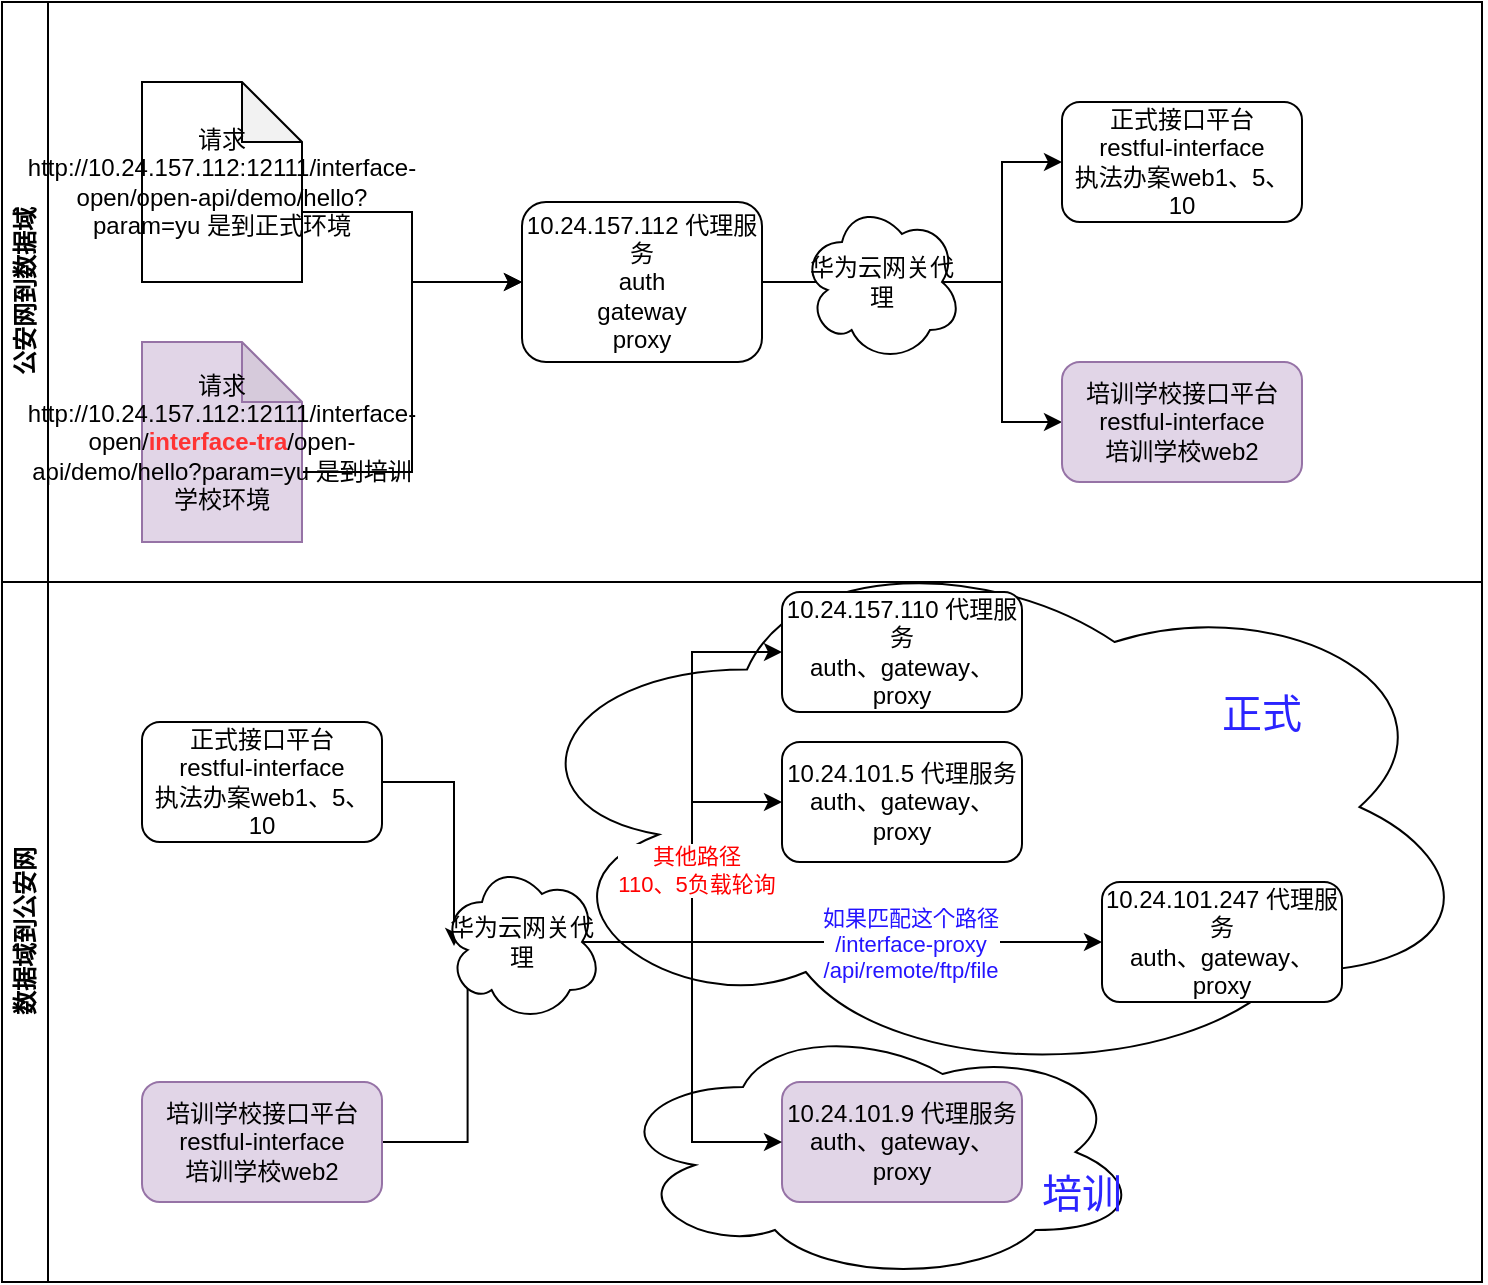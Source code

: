 <mxfile version="21.6.1" type="github">
  <diagram name="第 1 页" id="O-Jhzu-0nHvB-84oUUoi">
    <mxGraphModel dx="1195" dy="617" grid="1" gridSize="10" guides="1" tooltips="1" connect="1" arrows="1" fold="1" page="1" pageScale="1" pageWidth="827" pageHeight="1169" math="0" shadow="0">
      <root>
        <mxCell id="0" />
        <mxCell id="1" parent="0" />
        <mxCell id="-wAlXCzDXkSY3gVBRplQ-1" value="公安网到数据域" style="swimlane;horizontal=0;whiteSpace=wrap;html=1;startSize=23;movable=0;resizable=0;rotatable=0;deletable=0;editable=0;locked=1;connectable=0;" vertex="1" parent="1">
          <mxGeometry x="50" y="230" width="740" height="290" as="geometry" />
        </mxCell>
        <mxCell id="-wAlXCzDXkSY3gVBRplQ-9" style="edgeStyle=orthogonalEdgeStyle;rounded=0;orthogonalLoop=1;jettySize=auto;html=1;exitX=1;exitY=0.5;exitDx=0;exitDy=0;entryX=0;entryY=0.5;entryDx=0;entryDy=0;" edge="1" parent="-wAlXCzDXkSY3gVBRplQ-1" source="-wAlXCzDXkSY3gVBRplQ-3" target="-wAlXCzDXkSY3gVBRplQ-4">
          <mxGeometry relative="1" as="geometry">
            <Array as="points">
              <mxPoint x="500" y="140" />
              <mxPoint x="500" y="80" />
            </Array>
          </mxGeometry>
        </mxCell>
        <mxCell id="-wAlXCzDXkSY3gVBRplQ-10" style="edgeStyle=orthogonalEdgeStyle;rounded=0;orthogonalLoop=1;jettySize=auto;html=1;exitX=1;exitY=0.5;exitDx=0;exitDy=0;entryX=0;entryY=0.5;entryDx=0;entryDy=0;" edge="1" parent="-wAlXCzDXkSY3gVBRplQ-1" source="-wAlXCzDXkSY3gVBRplQ-21" target="-wAlXCzDXkSY3gVBRplQ-5">
          <mxGeometry relative="1" as="geometry">
            <Array as="points">
              <mxPoint x="500" y="140" />
              <mxPoint x="500" y="210" />
            </Array>
          </mxGeometry>
        </mxCell>
        <mxCell id="-wAlXCzDXkSY3gVBRplQ-3" value="10.24.157.112 代理服务&lt;br&gt;auth&lt;br&gt;gateway&lt;br&gt;proxy" style="rounded=1;whiteSpace=wrap;html=1;" vertex="1" parent="-wAlXCzDXkSY3gVBRplQ-1">
          <mxGeometry x="260" y="100" width="120" height="80" as="geometry" />
        </mxCell>
        <mxCell id="-wAlXCzDXkSY3gVBRplQ-4" value="正式接口平台&lt;br&gt;restful-interface&lt;br&gt;执法办案web1、5、10" style="rounded=1;whiteSpace=wrap;html=1;" vertex="1" parent="-wAlXCzDXkSY3gVBRplQ-1">
          <mxGeometry x="530" y="50" width="120" height="60" as="geometry" />
        </mxCell>
        <mxCell id="-wAlXCzDXkSY3gVBRplQ-5" value="培训学校接口平台&lt;br&gt;restful-interface&lt;br&gt;培训学校web2" style="rounded=1;whiteSpace=wrap;html=1;strokeColor=#9673a6;fillColor=#e1d5e7;" vertex="1" parent="-wAlXCzDXkSY3gVBRplQ-1">
          <mxGeometry x="530" y="180" width="120" height="60" as="geometry" />
        </mxCell>
        <mxCell id="-wAlXCzDXkSY3gVBRplQ-13" style="edgeStyle=orthogonalEdgeStyle;rounded=0;orthogonalLoop=1;jettySize=auto;html=1;exitX=0;exitY=0;exitDx=80;exitDy=65;exitPerimeter=0;entryX=0;entryY=0.5;entryDx=0;entryDy=0;" edge="1" parent="-wAlXCzDXkSY3gVBRplQ-1" source="-wAlXCzDXkSY3gVBRplQ-11" target="-wAlXCzDXkSY3gVBRplQ-3">
          <mxGeometry relative="1" as="geometry" />
        </mxCell>
        <mxCell id="-wAlXCzDXkSY3gVBRplQ-11" value="请求http://10.24.157.112:12111/interface-open/open-api/demo/hello?param=yu 是到正式环境" style="shape=note;whiteSpace=wrap;html=1;backgroundOutline=1;darkOpacity=0.05;" vertex="1" parent="-wAlXCzDXkSY3gVBRplQ-1">
          <mxGeometry x="70" y="40" width="80" height="100" as="geometry" />
        </mxCell>
        <mxCell id="-wAlXCzDXkSY3gVBRplQ-14" style="edgeStyle=orthogonalEdgeStyle;rounded=0;orthogonalLoop=1;jettySize=auto;html=1;exitX=0;exitY=0;exitDx=80;exitDy=65;exitPerimeter=0;entryX=0;entryY=0.5;entryDx=0;entryDy=0;" edge="1" parent="-wAlXCzDXkSY3gVBRplQ-1" source="-wAlXCzDXkSY3gVBRplQ-12" target="-wAlXCzDXkSY3gVBRplQ-3">
          <mxGeometry relative="1" as="geometry" />
        </mxCell>
        <mxCell id="-wAlXCzDXkSY3gVBRplQ-12" value="请求http://10.24.157.112:12111/interface-open/&lt;b&gt;&lt;font color=&quot;#ff3333&quot;&gt;interface-tra&lt;/font&gt;&lt;/b&gt;/open-api/demo/hello?param=yu 是到培训学校环境" style="shape=note;whiteSpace=wrap;html=1;backgroundOutline=1;darkOpacity=0.05;strokeColor=#9673a6;fillColor=#e1d5e7;" vertex="1" parent="-wAlXCzDXkSY3gVBRplQ-1">
          <mxGeometry x="70" y="170" width="80" height="100" as="geometry" />
        </mxCell>
        <mxCell id="-wAlXCzDXkSY3gVBRplQ-21" value="华为云网关代理" style="ellipse;shape=cloud;whiteSpace=wrap;html=1;" vertex="1" parent="-wAlXCzDXkSY3gVBRplQ-1">
          <mxGeometry x="400" y="100" width="80" height="80" as="geometry" />
        </mxCell>
        <mxCell id="-wAlXCzDXkSY3gVBRplQ-2" value="数据域到公安网" style="swimlane;horizontal=0;whiteSpace=wrap;html=1;startSize=23;" vertex="1" parent="1">
          <mxGeometry x="50" y="520" width="740" height="350" as="geometry" />
        </mxCell>
        <mxCell id="-wAlXCzDXkSY3gVBRplQ-37" value="" style="ellipse;shape=cloud;whiteSpace=wrap;html=1;" vertex="1" parent="-wAlXCzDXkSY3gVBRplQ-2">
          <mxGeometry x="304" y="220" width="266" height="130" as="geometry" />
        </mxCell>
        <mxCell id="-wAlXCzDXkSY3gVBRplQ-33" value="&lt;h1 style=&quot;&quot;&gt;&lt;br&gt;&lt;/h1&gt;" style="ellipse;shape=cloud;whiteSpace=wrap;html=1;align=left;labelPosition=right;verticalLabelPosition=top;verticalAlign=bottom;horizontal=1;" vertex="1" parent="-wAlXCzDXkSY3gVBRplQ-2">
          <mxGeometry x="250" y="-25" width="490" height="275" as="geometry" />
        </mxCell>
        <mxCell id="-wAlXCzDXkSY3gVBRplQ-24" style="edgeStyle=orthogonalEdgeStyle;rounded=0;orthogonalLoop=1;jettySize=auto;html=1;exitX=1;exitY=0.5;exitDx=0;exitDy=0;entryX=0.075;entryY=0.525;entryDx=0;entryDy=0;entryPerimeter=0;" edge="1" parent="-wAlXCzDXkSY3gVBRplQ-2" source="-wAlXCzDXkSY3gVBRplQ-15" target="-wAlXCzDXkSY3gVBRplQ-23">
          <mxGeometry relative="1" as="geometry" />
        </mxCell>
        <mxCell id="-wAlXCzDXkSY3gVBRplQ-15" value="正式接口平台&lt;br&gt;restful-interface&lt;br&gt;执法办案web1、5、10" style="rounded=1;whiteSpace=wrap;html=1;" vertex="1" parent="-wAlXCzDXkSY3gVBRplQ-2">
          <mxGeometry x="70" y="70" width="120" height="60" as="geometry" />
        </mxCell>
        <mxCell id="-wAlXCzDXkSY3gVBRplQ-31" style="edgeStyle=orthogonalEdgeStyle;rounded=0;orthogonalLoop=1;jettySize=auto;html=1;exitX=1;exitY=0.5;exitDx=0;exitDy=0;entryX=0.16;entryY=0.55;entryDx=0;entryDy=0;entryPerimeter=0;" edge="1" parent="-wAlXCzDXkSY3gVBRplQ-2" source="-wAlXCzDXkSY3gVBRplQ-16" target="-wAlXCzDXkSY3gVBRplQ-23">
          <mxGeometry relative="1" as="geometry" />
        </mxCell>
        <mxCell id="-wAlXCzDXkSY3gVBRplQ-16" value="培训学校接口平台&lt;br&gt;restful-interface&lt;br&gt;培训学校web2" style="rounded=1;whiteSpace=wrap;html=1;fillColor=#e1d5e7;strokeColor=#9673a6;" vertex="1" parent="-wAlXCzDXkSY3gVBRplQ-2">
          <mxGeometry x="70" y="250" width="120" height="60" as="geometry" />
        </mxCell>
        <mxCell id="-wAlXCzDXkSY3gVBRplQ-17" value="10.24.157.110 代理服务&lt;br&gt;auth、gateway、proxy" style="rounded=1;whiteSpace=wrap;html=1;" vertex="1" parent="-wAlXCzDXkSY3gVBRplQ-2">
          <mxGeometry x="390" y="5" width="120" height="60" as="geometry" />
        </mxCell>
        <mxCell id="-wAlXCzDXkSY3gVBRplQ-18" value="10.24.101.5 代理服务&lt;br&gt;auth、gateway、proxy" style="rounded=1;whiteSpace=wrap;html=1;" vertex="1" parent="-wAlXCzDXkSY3gVBRplQ-2">
          <mxGeometry x="390" y="80" width="120" height="60" as="geometry" />
        </mxCell>
        <mxCell id="-wAlXCzDXkSY3gVBRplQ-19" value="10.24.101.247 代理服务&lt;br&gt;auth、gateway、proxy" style="rounded=1;whiteSpace=wrap;html=1;" vertex="1" parent="-wAlXCzDXkSY3gVBRplQ-2">
          <mxGeometry x="550" y="150" width="120" height="60" as="geometry" />
        </mxCell>
        <mxCell id="-wAlXCzDXkSY3gVBRplQ-20" value="10.24.101.9 代理服务&lt;br&gt;auth、gateway、proxy" style="rounded=1;whiteSpace=wrap;html=1;fillColor=#e1d5e7;strokeColor=#9673a6;" vertex="1" parent="-wAlXCzDXkSY3gVBRplQ-2">
          <mxGeometry x="390" y="250" width="120" height="60" as="geometry" />
        </mxCell>
        <mxCell id="-wAlXCzDXkSY3gVBRplQ-25" style="edgeStyle=orthogonalEdgeStyle;rounded=0;orthogonalLoop=1;jettySize=auto;html=1;exitX=0.875;exitY=0.5;exitDx=0;exitDy=0;exitPerimeter=0;entryX=0;entryY=0.5;entryDx=0;entryDy=0;" edge="1" parent="-wAlXCzDXkSY3gVBRplQ-2" source="-wAlXCzDXkSY3gVBRplQ-23" target="-wAlXCzDXkSY3gVBRplQ-17">
          <mxGeometry relative="1" as="geometry" />
        </mxCell>
        <mxCell id="-wAlXCzDXkSY3gVBRplQ-26" style="edgeStyle=orthogonalEdgeStyle;rounded=0;orthogonalLoop=1;jettySize=auto;html=1;exitX=0.875;exitY=0.5;exitDx=0;exitDy=0;exitPerimeter=0;entryX=0;entryY=0.5;entryDx=0;entryDy=0;" edge="1" parent="-wAlXCzDXkSY3gVBRplQ-2" source="-wAlXCzDXkSY3gVBRplQ-23" target="-wAlXCzDXkSY3gVBRplQ-18">
          <mxGeometry relative="1" as="geometry" />
        </mxCell>
        <mxCell id="-wAlXCzDXkSY3gVBRplQ-29" value="&lt;font color=&quot;#ffffcc&quot;&gt;其他路径&lt;/font&gt;" style="edgeLabel;html=1;align=center;verticalAlign=middle;resizable=0;points=[];" vertex="1" connectable="0" parent="-wAlXCzDXkSY3gVBRplQ-26">
          <mxGeometry x="0.063" relative="1" as="geometry">
            <mxPoint as="offset" />
          </mxGeometry>
        </mxCell>
        <mxCell id="-wAlXCzDXkSY3gVBRplQ-30" value="&lt;font color=&quot;#ff0000&quot;&gt;其他路径&lt;br&gt;110、5负载轮询&lt;br&gt;&lt;/font&gt;" style="edgeLabel;html=1;align=center;verticalAlign=middle;resizable=0;points=[];" vertex="1" connectable="0" parent="-wAlXCzDXkSY3gVBRplQ-26">
          <mxGeometry x="0.072" y="-2" relative="1" as="geometry">
            <mxPoint as="offset" />
          </mxGeometry>
        </mxCell>
        <mxCell id="-wAlXCzDXkSY3gVBRplQ-27" style="edgeStyle=orthogonalEdgeStyle;rounded=0;orthogonalLoop=1;jettySize=auto;html=1;exitX=0.875;exitY=0.5;exitDx=0;exitDy=0;exitPerimeter=0;entryX=0;entryY=0.5;entryDx=0;entryDy=0;" edge="1" parent="-wAlXCzDXkSY3gVBRplQ-2" source="-wAlXCzDXkSY3gVBRplQ-23" target="-wAlXCzDXkSY3gVBRplQ-19">
          <mxGeometry relative="1" as="geometry" />
        </mxCell>
        <mxCell id="-wAlXCzDXkSY3gVBRplQ-28" value="&lt;font color=&quot;#2414ff&quot;&gt;如果匹配这个路径&lt;br&gt;/interface-proxy&lt;br&gt;/api/remote/ftp/file&lt;/font&gt;" style="edgeLabel;html=1;align=center;verticalAlign=middle;resizable=0;points=[];" vertex="1" connectable="0" parent="-wAlXCzDXkSY3gVBRplQ-27">
          <mxGeometry x="0.256" y="-1" relative="1" as="geometry">
            <mxPoint as="offset" />
          </mxGeometry>
        </mxCell>
        <mxCell id="-wAlXCzDXkSY3gVBRplQ-32" style="edgeStyle=orthogonalEdgeStyle;rounded=0;orthogonalLoop=1;jettySize=auto;html=1;exitX=0.875;exitY=0.5;exitDx=0;exitDy=0;exitPerimeter=0;entryX=0;entryY=0.5;entryDx=0;entryDy=0;" edge="1" parent="-wAlXCzDXkSY3gVBRplQ-2" source="-wAlXCzDXkSY3gVBRplQ-23" target="-wAlXCzDXkSY3gVBRplQ-20">
          <mxGeometry relative="1" as="geometry" />
        </mxCell>
        <mxCell id="-wAlXCzDXkSY3gVBRplQ-23" value="华为云网关代理" style="ellipse;shape=cloud;whiteSpace=wrap;html=1;" vertex="1" parent="-wAlXCzDXkSY3gVBRplQ-2">
          <mxGeometry x="220" y="140" width="80" height="80" as="geometry" />
        </mxCell>
        <mxCell id="-wAlXCzDXkSY3gVBRplQ-36" value="正式" style="text;strokeColor=none;align=center;fillColor=none;html=1;verticalAlign=middle;whiteSpace=wrap;rounded=0;fontSize=20;fontColor=#2B24FF;" vertex="1" parent="-wAlXCzDXkSY3gVBRplQ-2">
          <mxGeometry x="600" y="50" width="60" height="30" as="geometry" />
        </mxCell>
        <mxCell id="-wAlXCzDXkSY3gVBRplQ-38" value="培训" style="text;strokeColor=none;align=center;fillColor=none;html=1;verticalAlign=middle;whiteSpace=wrap;rounded=0;fontSize=20;fontColor=#2B24FF;" vertex="1" parent="-wAlXCzDXkSY3gVBRplQ-2">
          <mxGeometry x="510" y="290" width="60" height="30" as="geometry" />
        </mxCell>
      </root>
    </mxGraphModel>
  </diagram>
</mxfile>
